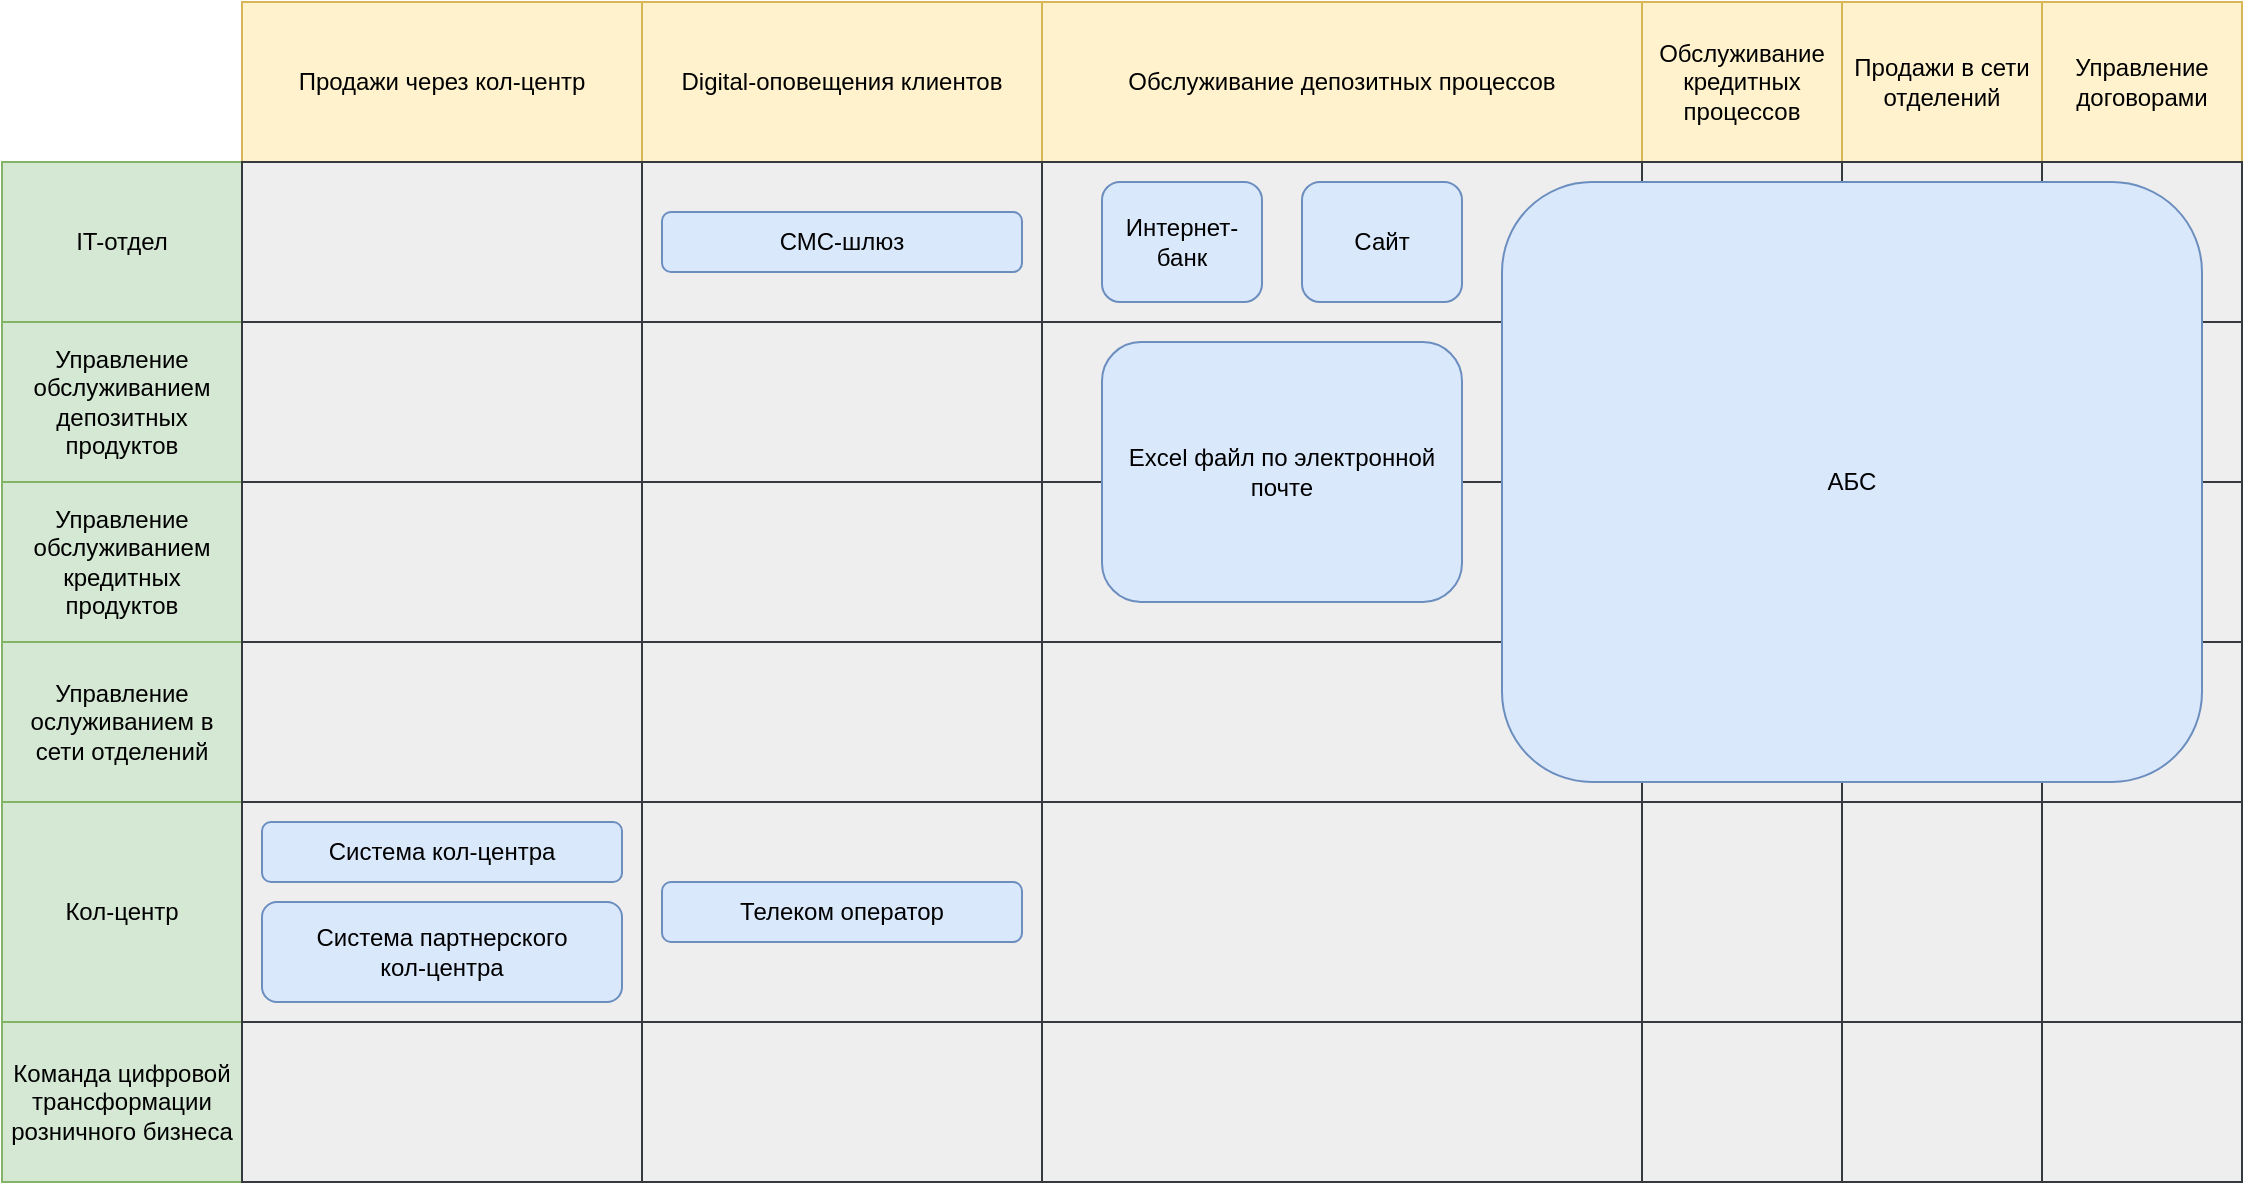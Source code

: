 <mxfile version="24.7.5">
  <diagram name="Страница — 1" id="U_EYYr7KIztlHUleC64h">
    <mxGraphModel dx="1793" dy="1045" grid="1" gridSize="10" guides="1" tooltips="1" connect="1" arrows="1" fold="1" page="1" pageScale="1" pageWidth="1169" pageHeight="827" math="0" shadow="0">
      <root>
        <mxCell id="0" />
        <mxCell id="1" parent="0" />
        <mxCell id="K5TFv7uZHJcvQe_b9qqi-123" value="" style="childLayout=tableLayout;recursiveResize=0;shadow=0;fillColor=#eeeeee;strokeColor=#36393d;perimeterSpacing=0;" parent="1" vertex="1">
          <mxGeometry y="50" width="1120.0" height="590" as="geometry" />
        </mxCell>
        <mxCell id="K5TFv7uZHJcvQe_b9qqi-124" value="" style="shape=tableRow;horizontal=0;startSize=0;swimlaneHead=0;swimlaneBody=0;top=0;left=0;bottom=0;right=0;dropTarget=0;collapsible=0;recursiveResize=0;expand=0;fontStyle=0;fillColor=none;strokeColor=inherit;" parent="K5TFv7uZHJcvQe_b9qqi-123" vertex="1">
          <mxGeometry width="1120.0" height="80" as="geometry" />
        </mxCell>
        <mxCell id="K5TFv7uZHJcvQe_b9qqi-125" value="" style="connectable=0;recursiveResize=0;align=center;whiteSpace=wrap;html=1;strokeColor=#FFFFFF;" parent="K5TFv7uZHJcvQe_b9qqi-124" vertex="1">
          <mxGeometry width="120" height="80" as="geometry">
            <mxRectangle width="120" height="80" as="alternateBounds" />
          </mxGeometry>
        </mxCell>
        <mxCell id="K5TFv7uZHJcvQe_b9qqi-127" value="Продажи через кол-центр" style="connectable=0;recursiveResize=0;strokeColor=#d6b656;fillColor=#fff2cc;align=center;whiteSpace=wrap;html=1;" parent="K5TFv7uZHJcvQe_b9qqi-124" vertex="1">
          <mxGeometry x="120" width="200" height="80" as="geometry">
            <mxRectangle width="200" height="80" as="alternateBounds" />
          </mxGeometry>
        </mxCell>
        <mxCell id="K5TFv7uZHJcvQe_b9qqi-157" value="Digital-оповещения клиентов" style="connectable=0;recursiveResize=0;strokeColor=#d6b656;fillColor=#fff2cc;align=center;whiteSpace=wrap;html=1;" parent="K5TFv7uZHJcvQe_b9qqi-124" vertex="1">
          <mxGeometry x="320" width="200" height="80" as="geometry">
            <mxRectangle width="200" height="80" as="alternateBounds" />
          </mxGeometry>
        </mxCell>
        <mxCell id="K5TFv7uZHJcvQe_b9qqi-160" value="Обслуживание депозитных процессов" style="connectable=0;recursiveResize=0;strokeColor=#d6b656;fillColor=#fff2cc;align=center;whiteSpace=wrap;html=1;" parent="K5TFv7uZHJcvQe_b9qqi-124" vertex="1">
          <mxGeometry x="520" width="300" height="80" as="geometry">
            <mxRectangle width="300" height="80" as="alternateBounds" />
          </mxGeometry>
        </mxCell>
        <mxCell id="K5TFv7uZHJcvQe_b9qqi-169" value="Обслуживание кредитных процессов" style="connectable=0;recursiveResize=0;strokeColor=#d6b656;fillColor=#fff2cc;align=center;whiteSpace=wrap;html=1;" parent="K5TFv7uZHJcvQe_b9qqi-124" vertex="1">
          <mxGeometry x="820" width="100" height="80" as="geometry">
            <mxRectangle width="100" height="80" as="alternateBounds" />
          </mxGeometry>
        </mxCell>
        <mxCell id="K5TFv7uZHJcvQe_b9qqi-173" value="Продажи в сети отделений" style="connectable=0;recursiveResize=0;strokeColor=#d6b656;fillColor=#fff2cc;align=center;whiteSpace=wrap;html=1;" parent="K5TFv7uZHJcvQe_b9qqi-124" vertex="1">
          <mxGeometry x="920" width="100" height="80" as="geometry">
            <mxRectangle width="100" height="80" as="alternateBounds" />
          </mxGeometry>
        </mxCell>
        <mxCell id="K5TFv7uZHJcvQe_b9qqi-214" value="Управление договорами" style="connectable=0;recursiveResize=0;strokeColor=#d6b656;fillColor=#fff2cc;align=center;whiteSpace=wrap;html=1;" parent="K5TFv7uZHJcvQe_b9qqi-124" vertex="1">
          <mxGeometry x="1020" width="100" height="80" as="geometry">
            <mxRectangle width="100" height="80" as="alternateBounds" />
          </mxGeometry>
        </mxCell>
        <mxCell id="K5TFv7uZHJcvQe_b9qqi-163" style="shape=tableRow;horizontal=0;startSize=0;swimlaneHead=0;swimlaneBody=0;top=0;left=0;bottom=0;right=0;dropTarget=0;collapsible=0;recursiveResize=0;expand=0;fontStyle=0;fillColor=none;strokeColor=inherit;" parent="K5TFv7uZHJcvQe_b9qqi-123" vertex="1">
          <mxGeometry y="80" width="1120.0" height="80" as="geometry" />
        </mxCell>
        <mxCell id="K5TFv7uZHJcvQe_b9qqi-164" value="IT-отдел" style="connectable=0;recursiveResize=0;strokeColor=#82b366;fillColor=#d5e8d4;align=center;whiteSpace=wrap;html=1;" parent="K5TFv7uZHJcvQe_b9qqi-163" vertex="1">
          <mxGeometry width="120" height="80" as="geometry">
            <mxRectangle width="120" height="80" as="alternateBounds" />
          </mxGeometry>
        </mxCell>
        <mxCell id="K5TFv7uZHJcvQe_b9qqi-166" style="connectable=0;recursiveResize=0;align=center;whiteSpace=wrap;html=1;strokeColor=#36393d;fillColor=#eeeeee;" parent="K5TFv7uZHJcvQe_b9qqi-163" vertex="1">
          <mxGeometry x="120" width="200" height="80" as="geometry">
            <mxRectangle width="200" height="80" as="alternateBounds" />
          </mxGeometry>
        </mxCell>
        <mxCell id="K5TFv7uZHJcvQe_b9qqi-167" style="connectable=0;recursiveResize=0;align=center;whiteSpace=wrap;html=1;strokeColor=#36393d;fillColor=#eeeeee;" parent="K5TFv7uZHJcvQe_b9qqi-163" vertex="1">
          <mxGeometry x="320" width="200" height="80" as="geometry">
            <mxRectangle width="200" height="80" as="alternateBounds" />
          </mxGeometry>
        </mxCell>
        <mxCell id="K5TFv7uZHJcvQe_b9qqi-168" style="connectable=0;recursiveResize=0;align=center;whiteSpace=wrap;html=1;strokeColor=#36393d;fillColor=#eeeeee;" parent="K5TFv7uZHJcvQe_b9qqi-163" vertex="1">
          <mxGeometry x="520" width="300" height="80" as="geometry">
            <mxRectangle width="300" height="80" as="alternateBounds" />
          </mxGeometry>
        </mxCell>
        <mxCell id="K5TFv7uZHJcvQe_b9qqi-172" style="connectable=0;recursiveResize=0;align=center;whiteSpace=wrap;html=1;strokeColor=#36393d;fillColor=#eeeeee;" parent="K5TFv7uZHJcvQe_b9qqi-163" vertex="1">
          <mxGeometry x="820" width="100" height="80" as="geometry">
            <mxRectangle width="100" height="80" as="alternateBounds" />
          </mxGeometry>
        </mxCell>
        <mxCell id="K5TFv7uZHJcvQe_b9qqi-176" style="connectable=0;recursiveResize=0;align=center;whiteSpace=wrap;html=1;strokeColor=#36393d;fillColor=#eeeeee;" parent="K5TFv7uZHJcvQe_b9qqi-163" vertex="1">
          <mxGeometry x="920" width="100" height="80" as="geometry">
            <mxRectangle width="100" height="80" as="alternateBounds" />
          </mxGeometry>
        </mxCell>
        <mxCell id="K5TFv7uZHJcvQe_b9qqi-217" style="connectable=0;recursiveResize=0;align=center;whiteSpace=wrap;html=1;strokeColor=#36393d;fillColor=#eeeeee;" parent="K5TFv7uZHJcvQe_b9qqi-163" vertex="1">
          <mxGeometry x="1020" width="100" height="80" as="geometry">
            <mxRectangle width="100" height="80" as="alternateBounds" />
          </mxGeometry>
        </mxCell>
        <mxCell id="K5TFv7uZHJcvQe_b9qqi-177" style="shape=tableRow;horizontal=0;startSize=0;swimlaneHead=0;swimlaneBody=0;top=0;left=0;bottom=0;right=0;dropTarget=0;collapsible=0;recursiveResize=0;expand=0;fontStyle=0;fillColor=none;strokeColor=inherit;" parent="K5TFv7uZHJcvQe_b9qqi-123" vertex="1">
          <mxGeometry y="160" width="1120.0" height="80" as="geometry" />
        </mxCell>
        <mxCell id="K5TFv7uZHJcvQe_b9qqi-178" value="Управление обслуживанием депозитных продуктов" style="connectable=0;recursiveResize=0;strokeColor=#82b366;fillColor=#d5e8d4;align=center;whiteSpace=wrap;html=1;" parent="K5TFv7uZHJcvQe_b9qqi-177" vertex="1">
          <mxGeometry width="120" height="80" as="geometry">
            <mxRectangle width="120" height="80" as="alternateBounds" />
          </mxGeometry>
        </mxCell>
        <mxCell id="K5TFv7uZHJcvQe_b9qqi-180" style="connectable=0;recursiveResize=0;align=center;whiteSpace=wrap;html=1;strokeColor=#36393d;fillColor=#eeeeee;" parent="K5TFv7uZHJcvQe_b9qqi-177" vertex="1">
          <mxGeometry x="120" width="200" height="80" as="geometry">
            <mxRectangle width="200" height="80" as="alternateBounds" />
          </mxGeometry>
        </mxCell>
        <mxCell id="K5TFv7uZHJcvQe_b9qqi-181" style="connectable=0;recursiveResize=0;align=center;whiteSpace=wrap;html=1;strokeColor=#36393d;fillColor=#eeeeee;" parent="K5TFv7uZHJcvQe_b9qqi-177" vertex="1">
          <mxGeometry x="320" width="200" height="80" as="geometry">
            <mxRectangle width="200" height="80" as="alternateBounds" />
          </mxGeometry>
        </mxCell>
        <mxCell id="K5TFv7uZHJcvQe_b9qqi-182" style="connectable=0;recursiveResize=0;align=center;whiteSpace=wrap;html=1;strokeColor=#36393d;fillColor=#eeeeee;" parent="K5TFv7uZHJcvQe_b9qqi-177" vertex="1">
          <mxGeometry x="520" width="300" height="80" as="geometry">
            <mxRectangle width="300" height="80" as="alternateBounds" />
          </mxGeometry>
        </mxCell>
        <mxCell id="K5TFv7uZHJcvQe_b9qqi-183" style="connectable=0;recursiveResize=0;align=center;whiteSpace=wrap;html=1;strokeColor=#E6E6E6;" parent="K5TFv7uZHJcvQe_b9qqi-177" vertex="1">
          <mxGeometry x="820" width="100" height="80" as="geometry">
            <mxRectangle width="100" height="80" as="alternateBounds" />
          </mxGeometry>
        </mxCell>
        <mxCell id="K5TFv7uZHJcvQe_b9qqi-184" style="connectable=0;recursiveResize=0;align=center;whiteSpace=wrap;html=1;strokeColor=#E6E6E6;" parent="K5TFv7uZHJcvQe_b9qqi-177" vertex="1">
          <mxGeometry x="920" width="100" height="80" as="geometry">
            <mxRectangle width="100" height="80" as="alternateBounds" />
          </mxGeometry>
        </mxCell>
        <mxCell id="K5TFv7uZHJcvQe_b9qqi-218" style="connectable=0;recursiveResize=0;align=center;whiteSpace=wrap;html=1;strokeColor=#36393d;fillColor=#eeeeee;" parent="K5TFv7uZHJcvQe_b9qqi-177" vertex="1">
          <mxGeometry x="1020" width="100" height="80" as="geometry">
            <mxRectangle width="100" height="80" as="alternateBounds" />
          </mxGeometry>
        </mxCell>
        <mxCell id="eVlOatn5s4nPWiXCzZTe-1" style="shape=tableRow;horizontal=0;startSize=0;swimlaneHead=0;swimlaneBody=0;top=0;left=0;bottom=0;right=0;dropTarget=0;collapsible=0;recursiveResize=0;expand=0;fontStyle=0;fillColor=none;strokeColor=inherit;" parent="K5TFv7uZHJcvQe_b9qqi-123" vertex="1">
          <mxGeometry y="240" width="1120.0" height="80" as="geometry" />
        </mxCell>
        <mxCell id="eVlOatn5s4nPWiXCzZTe-2" value="&lt;div&gt;Управление обслуживанием кредитных продуктов&lt;br&gt;&lt;/div&gt;" style="connectable=0;recursiveResize=0;strokeColor=#82b366;fillColor=#d5e8d4;align=center;whiteSpace=wrap;html=1;" parent="eVlOatn5s4nPWiXCzZTe-1" vertex="1">
          <mxGeometry width="120" height="80" as="geometry">
            <mxRectangle width="120" height="80" as="alternateBounds" />
          </mxGeometry>
        </mxCell>
        <mxCell id="eVlOatn5s4nPWiXCzZTe-3" style="connectable=0;recursiveResize=0;align=center;whiteSpace=wrap;html=1;strokeColor=#36393d;fillColor=#eeeeee;" parent="eVlOatn5s4nPWiXCzZTe-1" vertex="1">
          <mxGeometry x="120" width="200" height="80" as="geometry">
            <mxRectangle width="200" height="80" as="alternateBounds" />
          </mxGeometry>
        </mxCell>
        <mxCell id="eVlOatn5s4nPWiXCzZTe-4" style="connectable=0;recursiveResize=0;align=center;whiteSpace=wrap;html=1;strokeColor=#36393d;fillColor=#eeeeee;" parent="eVlOatn5s4nPWiXCzZTe-1" vertex="1">
          <mxGeometry x="320" width="200" height="80" as="geometry">
            <mxRectangle width="200" height="80" as="alternateBounds" />
          </mxGeometry>
        </mxCell>
        <mxCell id="eVlOatn5s4nPWiXCzZTe-5" style="connectable=0;recursiveResize=0;align=center;whiteSpace=wrap;html=1;strokeColor=#36393d;fillColor=#eeeeee;" parent="eVlOatn5s4nPWiXCzZTe-1" vertex="1">
          <mxGeometry x="520" width="300" height="80" as="geometry">
            <mxRectangle width="300" height="80" as="alternateBounds" />
          </mxGeometry>
        </mxCell>
        <mxCell id="eVlOatn5s4nPWiXCzZTe-6" style="connectable=0;recursiveResize=0;align=center;whiteSpace=wrap;html=1;strokeColor=#E6E6E6;" parent="eVlOatn5s4nPWiXCzZTe-1" vertex="1">
          <mxGeometry x="820" width="100" height="80" as="geometry">
            <mxRectangle width="100" height="80" as="alternateBounds" />
          </mxGeometry>
        </mxCell>
        <mxCell id="eVlOatn5s4nPWiXCzZTe-7" style="connectable=0;recursiveResize=0;align=center;whiteSpace=wrap;html=1;strokeColor=#E6E6E6;" parent="eVlOatn5s4nPWiXCzZTe-1" vertex="1">
          <mxGeometry x="920" width="100" height="80" as="geometry">
            <mxRectangle width="100" height="80" as="alternateBounds" />
          </mxGeometry>
        </mxCell>
        <mxCell id="eVlOatn5s4nPWiXCzZTe-8" style="connectable=0;recursiveResize=0;align=center;whiteSpace=wrap;html=1;strokeColor=#36393d;fillColor=#eeeeee;" parent="eVlOatn5s4nPWiXCzZTe-1" vertex="1">
          <mxGeometry x="1020" width="100" height="80" as="geometry">
            <mxRectangle width="100" height="80" as="alternateBounds" />
          </mxGeometry>
        </mxCell>
        <mxCell id="K5TFv7uZHJcvQe_b9qqi-185" style="shape=tableRow;horizontal=0;startSize=0;swimlaneHead=0;swimlaneBody=0;top=0;left=0;bottom=0;right=0;dropTarget=0;collapsible=0;recursiveResize=0;expand=0;fontStyle=0;fillColor=none;strokeColor=inherit;" parent="K5TFv7uZHJcvQe_b9qqi-123" vertex="1">
          <mxGeometry y="320" width="1120.0" height="80" as="geometry" />
        </mxCell>
        <mxCell id="K5TFv7uZHJcvQe_b9qqi-186" value="Управление ослуживанием в сети отделений" style="connectable=0;recursiveResize=0;strokeColor=#82b366;fillColor=#d5e8d4;align=center;whiteSpace=wrap;html=1;" parent="K5TFv7uZHJcvQe_b9qqi-185" vertex="1">
          <mxGeometry width="120" height="80" as="geometry">
            <mxRectangle width="120" height="80" as="alternateBounds" />
          </mxGeometry>
        </mxCell>
        <mxCell id="K5TFv7uZHJcvQe_b9qqi-188" style="connectable=0;recursiveResize=0;align=center;whiteSpace=wrap;html=1;strokeColor=#36393d;fillColor=#eeeeee;" parent="K5TFv7uZHJcvQe_b9qqi-185" vertex="1">
          <mxGeometry x="120" width="200" height="80" as="geometry">
            <mxRectangle width="200" height="80" as="alternateBounds" />
          </mxGeometry>
        </mxCell>
        <mxCell id="K5TFv7uZHJcvQe_b9qqi-189" style="connectable=0;recursiveResize=0;align=center;whiteSpace=wrap;html=1;strokeColor=#36393d;fillColor=#eeeeee;" parent="K5TFv7uZHJcvQe_b9qqi-185" vertex="1">
          <mxGeometry x="320" width="200" height="80" as="geometry">
            <mxRectangle width="200" height="80" as="alternateBounds" />
          </mxGeometry>
        </mxCell>
        <mxCell id="K5TFv7uZHJcvQe_b9qqi-190" style="connectable=0;recursiveResize=0;align=center;whiteSpace=wrap;html=1;strokeColor=#36393d;fillColor=#eeeeee;" parent="K5TFv7uZHJcvQe_b9qqi-185" vertex="1">
          <mxGeometry x="520" width="300" height="80" as="geometry">
            <mxRectangle width="300" height="80" as="alternateBounds" />
          </mxGeometry>
        </mxCell>
        <mxCell id="K5TFv7uZHJcvQe_b9qqi-191" style="connectable=0;recursiveResize=0;align=center;whiteSpace=wrap;html=1;strokeColor=#36393d;fillColor=#eeeeee;" parent="K5TFv7uZHJcvQe_b9qqi-185" vertex="1">
          <mxGeometry x="820" width="100" height="80" as="geometry">
            <mxRectangle width="100" height="80" as="alternateBounds" />
          </mxGeometry>
        </mxCell>
        <mxCell id="K5TFv7uZHJcvQe_b9qqi-192" style="connectable=0;recursiveResize=0;align=center;whiteSpace=wrap;html=1;strokeColor=#36393d;fillColor=#eeeeee;" parent="K5TFv7uZHJcvQe_b9qqi-185" vertex="1">
          <mxGeometry x="920" width="100" height="80" as="geometry">
            <mxRectangle width="100" height="80" as="alternateBounds" />
          </mxGeometry>
        </mxCell>
        <mxCell id="K5TFv7uZHJcvQe_b9qqi-219" style="connectable=0;recursiveResize=0;align=center;whiteSpace=wrap;html=1;strokeColor=#36393d;fillColor=#eeeeee;" parent="K5TFv7uZHJcvQe_b9qqi-185" vertex="1">
          <mxGeometry x="1020" width="100" height="80" as="geometry">
            <mxRectangle width="100" height="80" as="alternateBounds" />
          </mxGeometry>
        </mxCell>
        <mxCell id="K5TFv7uZHJcvQe_b9qqi-193" style="shape=tableRow;horizontal=0;startSize=0;swimlaneHead=0;swimlaneBody=0;top=0;left=0;bottom=0;right=0;dropTarget=0;collapsible=0;recursiveResize=0;expand=0;fontStyle=0;fillColor=none;strokeColor=inherit;" parent="K5TFv7uZHJcvQe_b9qqi-123" vertex="1">
          <mxGeometry y="400" width="1120.0" height="110" as="geometry" />
        </mxCell>
        <mxCell id="K5TFv7uZHJcvQe_b9qqi-194" value="Кол-центр" style="connectable=0;recursiveResize=0;strokeColor=#82b366;fillColor=#d5e8d4;align=center;whiteSpace=wrap;html=1;" parent="K5TFv7uZHJcvQe_b9qqi-193" vertex="1">
          <mxGeometry width="120" height="110" as="geometry">
            <mxRectangle width="120" height="110" as="alternateBounds" />
          </mxGeometry>
        </mxCell>
        <mxCell id="K5TFv7uZHJcvQe_b9qqi-196" style="connectable=0;recursiveResize=0;align=center;whiteSpace=wrap;html=1;strokeColor=#36393d;fillColor=#eeeeee;" parent="K5TFv7uZHJcvQe_b9qqi-193" vertex="1">
          <mxGeometry x="120" width="200" height="110" as="geometry">
            <mxRectangle width="200" height="110" as="alternateBounds" />
          </mxGeometry>
        </mxCell>
        <mxCell id="K5TFv7uZHJcvQe_b9qqi-197" style="connectable=0;recursiveResize=0;align=center;whiteSpace=wrap;html=1;strokeColor=#36393d;fillColor=#eeeeee;" parent="K5TFv7uZHJcvQe_b9qqi-193" vertex="1">
          <mxGeometry x="320" width="200" height="110" as="geometry">
            <mxRectangle width="200" height="110" as="alternateBounds" />
          </mxGeometry>
        </mxCell>
        <mxCell id="K5TFv7uZHJcvQe_b9qqi-198" style="connectable=0;recursiveResize=0;align=center;whiteSpace=wrap;html=1;strokeColor=#36393d;fillColor=#eeeeee;" parent="K5TFv7uZHJcvQe_b9qqi-193" vertex="1">
          <mxGeometry x="520" width="300" height="110" as="geometry">
            <mxRectangle width="300" height="110" as="alternateBounds" />
          </mxGeometry>
        </mxCell>
        <mxCell id="K5TFv7uZHJcvQe_b9qqi-199" style="connectable=0;recursiveResize=0;align=center;whiteSpace=wrap;html=1;strokeColor=#36393d;fillColor=#eeeeee;" parent="K5TFv7uZHJcvQe_b9qqi-193" vertex="1">
          <mxGeometry x="820" width="100" height="110" as="geometry">
            <mxRectangle width="100" height="110" as="alternateBounds" />
          </mxGeometry>
        </mxCell>
        <mxCell id="K5TFv7uZHJcvQe_b9qqi-200" style="connectable=0;recursiveResize=0;align=center;whiteSpace=wrap;html=1;strokeColor=#36393d;fillColor=#eeeeee;" parent="K5TFv7uZHJcvQe_b9qqi-193" vertex="1">
          <mxGeometry x="920" width="100" height="110" as="geometry">
            <mxRectangle width="100" height="110" as="alternateBounds" />
          </mxGeometry>
        </mxCell>
        <mxCell id="K5TFv7uZHJcvQe_b9qqi-220" style="connectable=0;recursiveResize=0;align=center;whiteSpace=wrap;html=1;strokeColor=#36393d;fillColor=#eeeeee;" parent="K5TFv7uZHJcvQe_b9qqi-193" vertex="1">
          <mxGeometry x="1020" width="100" height="110" as="geometry">
            <mxRectangle width="100" height="110" as="alternateBounds" />
          </mxGeometry>
        </mxCell>
        <mxCell id="K5TFv7uZHJcvQe_b9qqi-203" style="shape=tableRow;horizontal=0;startSize=0;swimlaneHead=0;swimlaneBody=0;top=0;left=0;bottom=0;right=0;dropTarget=0;collapsible=0;recursiveResize=0;expand=0;fontStyle=0;fillColor=none;strokeColor=inherit;" parent="K5TFv7uZHJcvQe_b9qqi-123" vertex="1">
          <mxGeometry y="510" width="1120.0" height="80" as="geometry" />
        </mxCell>
        <mxCell id="K5TFv7uZHJcvQe_b9qqi-204" value="&lt;div&gt;Команда цифровой трансформации розничного бизнеса&lt;br&gt;&lt;/div&gt;" style="connectable=0;recursiveResize=0;strokeColor=#82b366;fillColor=#d5e8d4;align=center;whiteSpace=wrap;html=1;" parent="K5TFv7uZHJcvQe_b9qqi-203" vertex="1">
          <mxGeometry width="120" height="80" as="geometry">
            <mxRectangle width="120" height="80" as="alternateBounds" />
          </mxGeometry>
        </mxCell>
        <mxCell id="K5TFv7uZHJcvQe_b9qqi-206" style="connectable=0;recursiveResize=0;align=center;whiteSpace=wrap;html=1;strokeColor=#36393d;fillColor=#eeeeee;" parent="K5TFv7uZHJcvQe_b9qqi-203" vertex="1">
          <mxGeometry x="120" width="200" height="80" as="geometry">
            <mxRectangle width="200" height="80" as="alternateBounds" />
          </mxGeometry>
        </mxCell>
        <mxCell id="K5TFv7uZHJcvQe_b9qqi-207" style="connectable=0;recursiveResize=0;align=center;whiteSpace=wrap;html=1;strokeColor=#36393d;fillColor=#eeeeee;" parent="K5TFv7uZHJcvQe_b9qqi-203" vertex="1">
          <mxGeometry x="320" width="200" height="80" as="geometry">
            <mxRectangle width="200" height="80" as="alternateBounds" />
          </mxGeometry>
        </mxCell>
        <mxCell id="K5TFv7uZHJcvQe_b9qqi-208" style="connectable=0;recursiveResize=0;align=center;whiteSpace=wrap;html=1;strokeColor=#36393d;fillColor=#eeeeee;" parent="K5TFv7uZHJcvQe_b9qqi-203" vertex="1">
          <mxGeometry x="520" width="300" height="80" as="geometry">
            <mxRectangle width="300" height="80" as="alternateBounds" />
          </mxGeometry>
        </mxCell>
        <mxCell id="K5TFv7uZHJcvQe_b9qqi-209" style="connectable=0;recursiveResize=0;align=center;whiteSpace=wrap;html=1;strokeColor=#36393d;fillColor=#eeeeee;" parent="K5TFv7uZHJcvQe_b9qqi-203" vertex="1">
          <mxGeometry x="820" width="100" height="80" as="geometry">
            <mxRectangle width="100" height="80" as="alternateBounds" />
          </mxGeometry>
        </mxCell>
        <mxCell id="K5TFv7uZHJcvQe_b9qqi-210" style="connectable=0;recursiveResize=0;align=center;whiteSpace=wrap;html=1;strokeColor=#36393d;fillColor=#eeeeee;" parent="K5TFv7uZHJcvQe_b9qqi-203" vertex="1">
          <mxGeometry x="920" width="100" height="80" as="geometry">
            <mxRectangle width="100" height="80" as="alternateBounds" />
          </mxGeometry>
        </mxCell>
        <mxCell id="K5TFv7uZHJcvQe_b9qqi-221" style="connectable=0;recursiveResize=0;align=center;whiteSpace=wrap;html=1;strokeColor=#36393d;fillColor=#eeeeee;" parent="K5TFv7uZHJcvQe_b9qqi-203" vertex="1">
          <mxGeometry x="1020" width="100" height="80" as="geometry">
            <mxRectangle width="100" height="80" as="alternateBounds" />
          </mxGeometry>
        </mxCell>
        <mxCell id="K5TFv7uZHJcvQe_b9qqi-2" value="Интернет-банк" style="rounded=1;whiteSpace=wrap;html=1;fillColor=#dae8fc;strokeColor=#6c8ebf;" parent="1" vertex="1">
          <mxGeometry x="550" y="140" width="80" height="60" as="geometry" />
        </mxCell>
        <mxCell id="K5TFv7uZHJcvQe_b9qqi-201" value="АБС" style="rounded=1;whiteSpace=wrap;html=1;fillColor=#dae8fc;strokeColor=#6c8ebf;" parent="1" vertex="1">
          <mxGeometry x="750" y="140" width="350" height="300" as="geometry" />
        </mxCell>
        <mxCell id="K5TFv7uZHJcvQe_b9qqi-202" value="Система кол-центра" style="rounded=1;whiteSpace=wrap;html=1;fillColor=#dae8fc;strokeColor=#6c8ebf;" parent="1" vertex="1">
          <mxGeometry x="130" y="460" width="180" height="30" as="geometry" />
        </mxCell>
        <mxCell id="K5TFv7uZHJcvQe_b9qqi-211" value="Система партнерского&lt;div&gt;кол-центра&lt;/div&gt;" style="rounded=1;whiteSpace=wrap;html=1;fillColor=#dae8fc;strokeColor=#6c8ebf;" parent="1" vertex="1">
          <mxGeometry x="130" y="500" width="180" height="50" as="geometry" />
        </mxCell>
        <mxCell id="K5TFv7uZHJcvQe_b9qqi-212" value="СМС-шлюз" style="rounded=1;whiteSpace=wrap;html=1;fillColor=#dae8fc;strokeColor=#6c8ebf;" parent="1" vertex="1">
          <mxGeometry x="330" y="155" width="180" height="30" as="geometry" />
        </mxCell>
        <mxCell id="K5TFv7uZHJcvQe_b9qqi-213" value="Сайт" style="rounded=1;whiteSpace=wrap;html=1;fillColor=#dae8fc;strokeColor=#6c8ebf;" parent="1" vertex="1">
          <mxGeometry x="650" y="140" width="80" height="60" as="geometry" />
        </mxCell>
        <mxCell id="eVlOatn5s4nPWiXCzZTe-9" value="Excel файл по электронной почте" style="rounded=1;whiteSpace=wrap;html=1;fillColor=#dae8fc;strokeColor=#6c8ebf;" parent="1" vertex="1">
          <mxGeometry x="550" y="220" width="180" height="130" as="geometry" />
        </mxCell>
        <mxCell id="OWCmR58JbNGIS5rKOmHD-2" value="Телеком оператор" style="rounded=1;whiteSpace=wrap;html=1;fillColor=#dae8fc;strokeColor=#6c8ebf;" vertex="1" parent="1">
          <mxGeometry x="330" y="490" width="180" height="30" as="geometry" />
        </mxCell>
      </root>
    </mxGraphModel>
  </diagram>
</mxfile>
